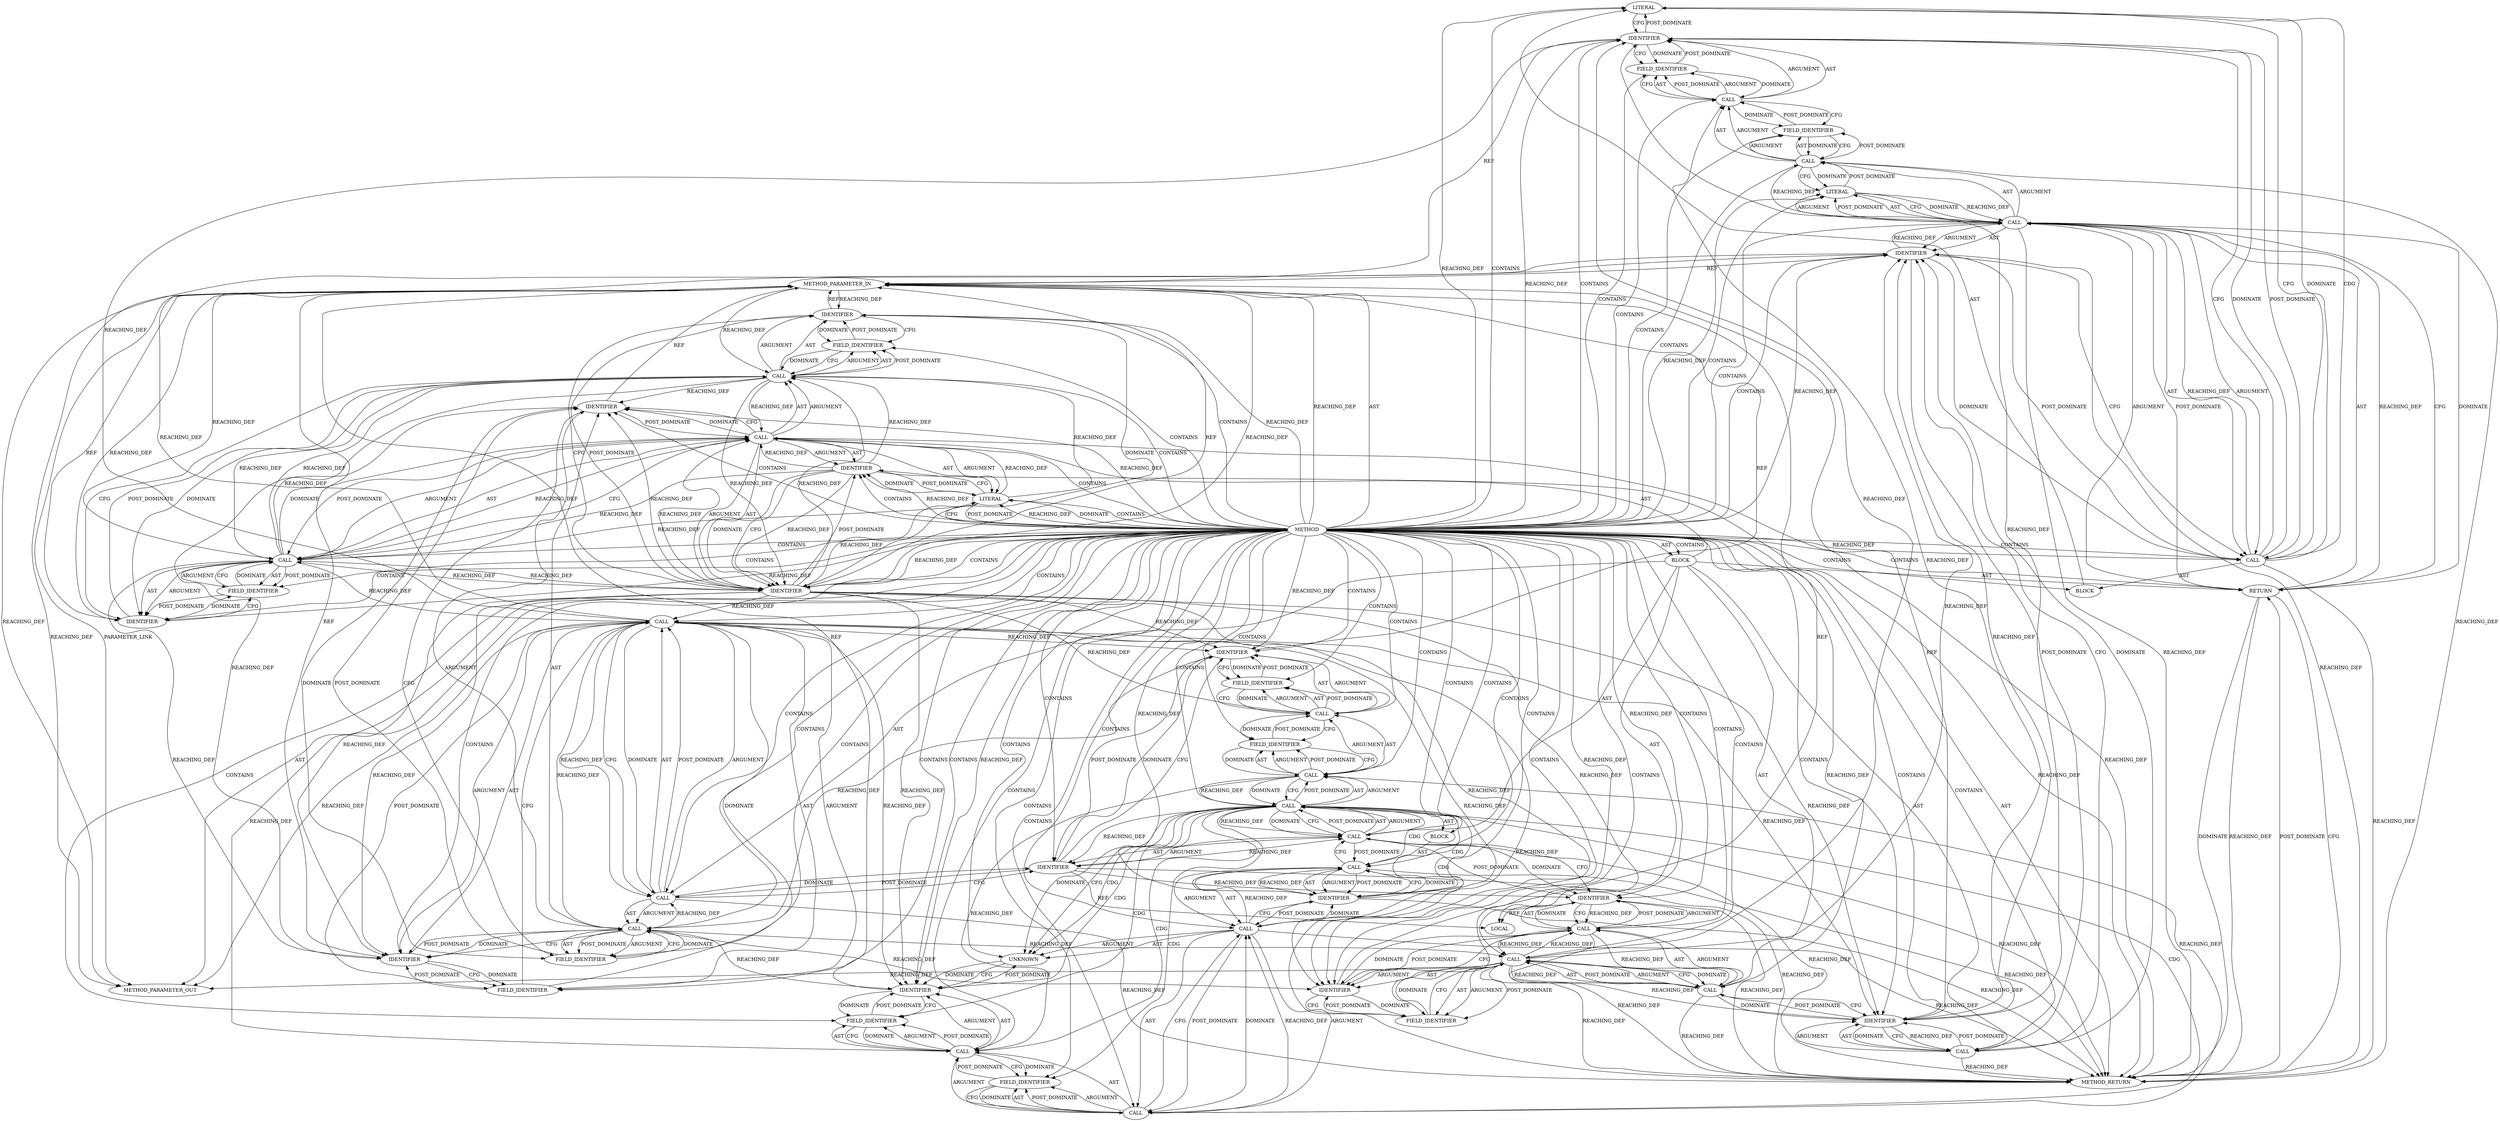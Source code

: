 digraph {
  4988 [label=LITERAL ORDER=1 ARGUMENT_INDEX=1 CODE="20" COLUMN_NUMBER=30 LINE_NUMBER=1491 TYPE_FULL_NAME="int"]
  4978 [label=CALL ORDER=2 ARGUMENT_INDEX=2 CODE="con->in_seq_acked" COLUMN_NUMBER=21 METHOD_FULL_NAME="<operator>.indirectFieldAccess" LINE_NUMBER=1488 TYPE_FULL_NAME="<empty>" DISPATCH_TYPE="STATIC_DISPATCH" SIGNATURE="" NAME="<operator>.indirectFieldAccess"]
  4939 [label=LOCAL ORDER=1 CODE="void* p" COLUMN_NUMBER=7 LINE_NUMBER=1481 TYPE_FULL_NAME="void*" NAME="p"]
  4961 [label=CALL ORDER=1 ARGUMENT_INDEX=1 CODE="con->v2" COLUMN_NUMBER=6 METHOD_FULL_NAME="<operator>.indirectFieldAccess" LINE_NUMBER=1487 TYPE_FULL_NAME="<empty>" DISPATCH_TYPE="STATIC_DISPATCH" SIGNATURE="" NAME="<operator>.indirectFieldAccess"]
  4977 [label=IDENTIFIER ORDER=1 ARGUMENT_INDEX=1 CODE="p" COLUMN_NUMBER=18 LINE_NUMBER=1488 TYPE_FULL_NAME="void*" NAME="p"]
  4963 [label=FIELD_IDENTIFIER ORDER=2 ARGUMENT_INDEX=2 CODE="v2" COLUMN_NUMBER=6 LINE_NUMBER=1487 CANONICAL_NAME="v2"]
  4994 [label=LITERAL ORDER=4 ARGUMENT_INDEX=4 CODE="8" COLUMN_NUMBER=62 LINE_NUMBER=1491 TYPE_FULL_NAME="int"]
  4976 [label=CALL ORDER=1 ARGUMENT_INDEX=1 CODE="&p" COLUMN_NUMBER=17 METHOD_FULL_NAME="<operator>.addressOf" LINE_NUMBER=1488 TYPE_FULL_NAME="<empty>" DISPATCH_TYPE="STATIC_DISPATCH" SIGNATURE="" NAME="<operator>.addressOf"]
  4995 [label=METHOD_RETURN ORDER=3 CODE="RET" COLUMN_NUMBER=1 LINE_NUMBER=1479 TYPE_FULL_NAME="int" EVALUATION_STRATEGY="BY_VALUE"]
  4987 [label=BLOCK ORDER=1 ARGUMENT_INDEX=1 CODE="<empty>" TYPE_FULL_NAME="void"]
  4962 [label=IDENTIFIER ORDER=1 ARGUMENT_INDEX=1 CODE="con" COLUMN_NUMBER=6 LINE_NUMBER=1487 TYPE_FULL_NAME="ceph_connection*" NAME="con"]
  4989 [label=CALL ORDER=3 ARGUMENT_INDEX=3 CODE="con->v2.out_buf" COLUMN_NUMBER=45 METHOD_FULL_NAME="<operator>.fieldAccess" LINE_NUMBER=1491 TYPE_FULL_NAME="<empty>" DISPATCH_TYPE="STATIC_DISPATCH" SIGNATURE="" NAME="<operator>.fieldAccess"]
  4957 [label=CALL ORDER=4 ARGUMENT_INDEX=-1 CODE="p = CTRL_BODY(con->v2.out_buf)" COLUMN_NUMBER=2 METHOD_FULL_NAME="<operator>.assignment" LINE_NUMBER=1487 TYPE_FULL_NAME="<empty>" DISPATCH_TYPE="STATIC_DISPATCH" SIGNATURE="" NAME="<operator>.assignment"]
  4949 [label=FIELD_IDENTIFIER ORDER=2 ARGUMENT_INDEX=2 CODE="in_seq" COLUMN_NUMBER=26 LINE_NUMBER=1484 CANONICAL_NAME="in_seq"]
  4991 [label=IDENTIFIER ORDER=1 ARGUMENT_INDEX=1 CODE="con" COLUMN_NUMBER=45 LINE_NUMBER=1491 TYPE_FULL_NAME="ceph_connection*" NAME="con"]
  4964 [label=FIELD_IDENTIFIER ORDER=2 ARGUMENT_INDEX=2 CODE="out_buf" COLUMN_NUMBER=6 LINE_NUMBER=1487 CANONICAL_NAME="out_buf"]
  4970 [label=CALL ORDER=1 ARGUMENT_INDEX=1 CODE="con->v2" COLUMN_NUMBER=6 METHOD_FULL_NAME="<operator>.indirectFieldAccess" LINE_NUMBER=1487 TYPE_FULL_NAME="<empty>" DISPATCH_TYPE="STATIC_DISPATCH" SIGNATURE="" NAME="<operator>.indirectFieldAccess"]
  4952 [label=IDENTIFIER ORDER=1 ARGUMENT_INDEX=1 CODE="con" COLUMN_NUMBER=2 LINE_NUMBER=1485 TYPE_FULL_NAME="ceph_connection*" NAME="con"]
  4937 [label=METHOD_PARAMETER_IN ORDER=1 CODE="struct ceph_connection *con" IS_VARIADIC=false COLUMN_NUMBER=24 LINE_NUMBER=1479 TYPE_FULL_NAME="ceph_connection*" EVALUATION_STRATEGY="BY_VALUE" INDEX=1 NAME="con"]
  4980 [label=FIELD_IDENTIFIER ORDER=2 ARGUMENT_INDEX=2 CODE="in_seq_acked" COLUMN_NUMBER=21 LINE_NUMBER=1488 CANONICAL_NAME="in_seq_acked"]
  4966 [label=CALL ORDER=1 ARGUMENT_INDEX=1 CODE="(void *)(con->v2.out_buf) + CEPH_PREAMBLE_LEN" COLUMN_NUMBER=6 METHOD_FULL_NAME="<operator>.addition" LINE_NUMBER=1487 TYPE_FULL_NAME="<empty>" DISPATCH_TYPE="STATIC_DISPATCH" SIGNATURE="" NAME="<operator>.addition"]
  4972 [label=FIELD_IDENTIFIER ORDER=2 ARGUMENT_INDEX=2 CODE="v2" COLUMN_NUMBER=6 LINE_NUMBER=1487 CANONICAL_NAME="v2"]
  4945 [label=IDENTIFIER ORDER=1 ARGUMENT_INDEX=1 CODE="con" COLUMN_NUMBER=7 LINE_NUMBER=1484 TYPE_FULL_NAME="ceph_connection*" NAME="con"]
  4984 [label=CALL ORDER=1 ARGUMENT_INDEX=-1 CODE="prepare_control(con, FRAME_TAG_ACK, con->v2.out_buf, 8)" COLUMN_NUMBER=9 METHOD_FULL_NAME="prepare_control" LINE_NUMBER=1491 TYPE_FULL_NAME="<empty>" DISPATCH_TYPE="STATIC_DISPATCH" SIGNATURE="" NAME="prepare_control"]
  4971 [label=IDENTIFIER ORDER=1 ARGUMENT_INDEX=1 CODE="con" COLUMN_NUMBER=6 LINE_NUMBER=1487 TYPE_FULL_NAME="ceph_connection*" NAME="con"]
  4960 [label=CALL ORDER=1 ARGUMENT_INDEX=1 CODE="con->v2.out_buf" COLUMN_NUMBER=6 METHOD_FULL_NAME="<operator>.fieldAccess" LINE_NUMBER=1487 TYPE_FULL_NAME="<empty>" DISPATCH_TYPE="STATIC_DISPATCH" SIGNATURE="" NAME="<operator>.fieldAccess"]
  4956 [label=FIELD_IDENTIFIER ORDER=2 ARGUMENT_INDEX=2 CODE="in_seq" COLUMN_NUMBER=22 LINE_NUMBER=1485 CANONICAL_NAME="in_seq"]
  4944 [label=CALL ORDER=4 ARGUMENT_INDEX=4 CODE="con->in_seq_acked" COLUMN_NUMBER=7 METHOD_FULL_NAME="<operator>.indirectFieldAccess" LINE_NUMBER=1484 TYPE_FULL_NAME="<empty>" DISPATCH_TYPE="STATIC_DISPATCH" SIGNATURE="" NAME="<operator>.indirectFieldAccess"]
  4967 [label=CALL ORDER=1 ARGUMENT_INDEX=1 CODE="(void *)(con->v2.out_buf)" COLUMN_NUMBER=6 METHOD_FULL_NAME="<operator>.cast" LINE_NUMBER=1487 TYPE_FULL_NAME="<empty>" DISPATCH_TYPE="STATIC_DISPATCH" SIGNATURE="" NAME="<operator>.cast"]
  4941 [label=LITERAL ORDER=1 ARGUMENT_INDEX=1 CODE="\"%s con %p in_seq_acked %llu -> %llu\\n\"" COLUMN_NUMBER=7 LINE_NUMBER=1483 TYPE_FULL_NAME="char"]
  4943 [label=IDENTIFIER ORDER=3 ARGUMENT_INDEX=3 CODE="con" COLUMN_NUMBER=58 LINE_NUMBER=1483 TYPE_FULL_NAME="ceph_connection*" NAME="con"]
  4981 [label=CALL ORDER=6 ARGUMENT_INDEX=-1 CODE="reset_out_kvecs(con)" COLUMN_NUMBER=2 METHOD_FULL_NAME="reset_out_kvecs" LINE_NUMBER=1490 TYPE_FULL_NAME="<empty>" DISPATCH_TYPE="STATIC_DISPATCH" SIGNATURE="" NAME="reset_out_kvecs"]
  4946 [label=FIELD_IDENTIFIER ORDER=2 ARGUMENT_INDEX=2 CODE="in_seq_acked" COLUMN_NUMBER=7 LINE_NUMBER=1484 CANONICAL_NAME="in_seq_acked"]
  4965 [label=BLOCK ORDER=2 ARGUMENT_INDEX=1 CODE="<empty>" TYPE_FULL_NAME="void"]
  4986 [label=CALL ORDER=2 ARGUMENT_INDEX=2 CODE="FRAME_TAG_ACK" COLUMN_NUMBER=30 METHOD_FULL_NAME="messenger_v2.c:49:49:FRAME_TAG_ACK:0" LINE_NUMBER=1491 TYPE_FULL_NAME="int" DISPATCH_TYPE="INLINED" SIGNATURE="" NAME="FRAME_TAG_ACK"]
  4975 [label=CALL ORDER=5 ARGUMENT_INDEX=-1 CODE="ceph_encode_64(&p, con->in_seq_acked)" COLUMN_NUMBER=2 METHOD_FULL_NAME="ceph_encode_64" LINE_NUMBER=1488 TYPE_FULL_NAME="<empty>" DISPATCH_TYPE="STATIC_DISPATCH" SIGNATURE="" NAME="ceph_encode_64"]
  4938 [label=BLOCK ORDER=2 ARGUMENT_INDEX=-1 CODE="{
	void *p;

	dout(\"%s con %p in_seq_acked %llu -> %llu\\n\", __func__, con,
	     con->in_seq_acked, con->in_seq);
	con->in_seq_acked = con->in_seq;

	p = CTRL_BODY(con->v2.out_buf);
	ceph_encode_64(&p, con->in_seq_acked);

	reset_out_kvecs(con);
	return prepare_control(con, FRAME_TAG_ACK, con->v2.out_buf, 8);
}" COLUMN_NUMBER=1 LINE_NUMBER=1480 TYPE_FULL_NAME="void"]
  4969 [label=CALL ORDER=2 ARGUMENT_INDEX=2 CODE="con->v2.out_buf" COLUMN_NUMBER=6 METHOD_FULL_NAME="<operator>.fieldAccess" LINE_NUMBER=1487 TYPE_FULL_NAME="<empty>" DISPATCH_TYPE="STATIC_DISPATCH" SIGNATURE="" NAME="<operator>.fieldAccess"]
  4958 [label=IDENTIFIER ORDER=1 ARGUMENT_INDEX=1 CODE="p" COLUMN_NUMBER=2 LINE_NUMBER=1487 TYPE_FULL_NAME="void*" NAME="p"]
  4982 [label=IDENTIFIER ORDER=1 ARGUMENT_INDEX=1 CODE="con" COLUMN_NUMBER=18 LINE_NUMBER=1490 TYPE_FULL_NAME="ceph_connection*" NAME="con"]
  4973 [label=FIELD_IDENTIFIER ORDER=2 ARGUMENT_INDEX=2 CODE="out_buf" COLUMN_NUMBER=6 LINE_NUMBER=1487 CANONICAL_NAME="out_buf"]
  4955 [label=IDENTIFIER ORDER=1 ARGUMENT_INDEX=1 CODE="con" COLUMN_NUMBER=22 LINE_NUMBER=1485 TYPE_FULL_NAME="ceph_connection*" NAME="con"]
  4985 [label=IDENTIFIER ORDER=1 ARGUMENT_INDEX=1 CODE="con" COLUMN_NUMBER=25 LINE_NUMBER=1491 TYPE_FULL_NAME="ceph_connection*" NAME="con"]
  4979 [label=IDENTIFIER ORDER=1 ARGUMENT_INDEX=1 CODE="con" COLUMN_NUMBER=21 LINE_NUMBER=1488 TYPE_FULL_NAME="ceph_connection*" NAME="con"]
  4936 [label=METHOD COLUMN_NUMBER=1 LINE_NUMBER=1479 COLUMN_NUMBER_END=5 IS_EXTERNAL=false SIGNATURE="int prepare_ack (ceph_connection*)" NAME="prepare_ack" AST_PARENT_TYPE="TYPE_DECL" AST_PARENT_FULL_NAME="messenger_v2.c:<global>" ORDER=70 CODE="static int prepare_ack(struct ceph_connection *con)
{
	void *p;

	dout(\"%s con %p in_seq_acked %llu -> %llu\\n\", __func__, con,
	     con->in_seq_acked, con->in_seq);
	con->in_seq_acked = con->in_seq;

	p = CTRL_BODY(con->v2.out_buf);
	ceph_encode_64(&p, con->in_seq_acked);

	reset_out_kvecs(con);
	return prepare_control(con, FRAME_TAG_ACK, con->v2.out_buf, 8);
}" FULL_NAME="prepare_ack" LINE_NUMBER_END=1487 FILENAME="messenger_v2.c"]
  4951 [label=CALL ORDER=1 ARGUMENT_INDEX=1 CODE="con->in_seq_acked" COLUMN_NUMBER=2 METHOD_FULL_NAME="<operator>.indirectFieldAccess" LINE_NUMBER=1485 TYPE_FULL_NAME="<empty>" DISPATCH_TYPE="STATIC_DISPATCH" SIGNATURE="" NAME="<operator>.indirectFieldAccess"]
  4968 [label=UNKNOWN ORDER=1 PARSER_TYPE_NAME="CASTTypeId" ARGUMENT_INDEX=1 CODE="void *" COLUMN_NUMBER=6 LINE_NUMBER=1487 TYPE_FULL_NAME="<empty>" CONTAINED_REF="<empty>"]
  4950 [label=CALL ORDER=3 ARGUMENT_INDEX=-1 CODE="con->in_seq_acked = con->in_seq" COLUMN_NUMBER=2 METHOD_FULL_NAME="<operator>.assignment" LINE_NUMBER=1485 TYPE_FULL_NAME="<empty>" DISPATCH_TYPE="STATIC_DISPATCH" SIGNATURE="" NAME="<operator>.assignment"]
  4947 [label=CALL ORDER=5 ARGUMENT_INDEX=5 CODE="con->in_seq" COLUMN_NUMBER=26 METHOD_FULL_NAME="<operator>.indirectFieldAccess" LINE_NUMBER=1484 TYPE_FULL_NAME="<empty>" DISPATCH_TYPE="STATIC_DISPATCH" SIGNATURE="" NAME="<operator>.indirectFieldAccess"]
  4953 [label=FIELD_IDENTIFIER ORDER=2 ARGUMENT_INDEX=2 CODE="in_seq_acked" COLUMN_NUMBER=2 LINE_NUMBER=1485 CANONICAL_NAME="in_seq_acked"]
  4993 [label=FIELD_IDENTIFIER ORDER=2 ARGUMENT_INDEX=2 CODE="out_buf" COLUMN_NUMBER=45 LINE_NUMBER=1491 CANONICAL_NAME="out_buf"]
  4992 [label=FIELD_IDENTIFIER ORDER=2 ARGUMENT_INDEX=2 CODE="v2" COLUMN_NUMBER=45 LINE_NUMBER=1491 CANONICAL_NAME="v2"]
  4942 [label=IDENTIFIER ORDER=2 ARGUMENT_INDEX=2 CODE="__func__" COLUMN_NUMBER=48 LINE_NUMBER=1483 TYPE_FULL_NAME="ANY" NAME="__func__"]
  4959 [label=CALL ORDER=2 ARGUMENT_INDEX=2 CODE="CTRL_BODY(con->v2.out_buf)" COLUMN_NUMBER=6 METHOD_FULL_NAME="messenger_v2.c:71:71:CTRL_BODY:1" LINE_NUMBER=1487 TYPE_FULL_NAME="ANY" DISPATCH_TYPE="INLINED" SIGNATURE="" NAME="CTRL_BODY"]
  4940 [label=CALL ORDER=2 ARGUMENT_INDEX=-1 CODE="dout(\"%s con %p in_seq_acked %llu -> %llu\\n\", __func__, con,
	     con->in_seq_acked, con->in_seq)" COLUMN_NUMBER=2 METHOD_FULL_NAME="dout" LINE_NUMBER=1483 TYPE_FULL_NAME="<empty>" DISPATCH_TYPE="STATIC_DISPATCH" SIGNATURE="" NAME="dout"]
  4990 [label=CALL ORDER=1 ARGUMENT_INDEX=1 CODE="con->v2" COLUMN_NUMBER=45 METHOD_FULL_NAME="<operator>.indirectFieldAccess" LINE_NUMBER=1491 TYPE_FULL_NAME="<empty>" DISPATCH_TYPE="STATIC_DISPATCH" SIGNATURE="" NAME="<operator>.indirectFieldAccess"]
  13211 [label=METHOD_PARAMETER_OUT ORDER=1 CODE="struct ceph_connection *con" IS_VARIADIC=false COLUMN_NUMBER=24 LINE_NUMBER=1479 TYPE_FULL_NAME="ceph_connection*" EVALUATION_STRATEGY="BY_VALUE" INDEX=1 NAME="con"]
  4954 [label=CALL ORDER=2 ARGUMENT_INDEX=2 CODE="con->in_seq" COLUMN_NUMBER=22 METHOD_FULL_NAME="<operator>.indirectFieldAccess" LINE_NUMBER=1485 TYPE_FULL_NAME="<empty>" DISPATCH_TYPE="STATIC_DISPATCH" SIGNATURE="" NAME="<operator>.indirectFieldAccess"]
  4948 [label=IDENTIFIER ORDER=1 ARGUMENT_INDEX=1 CODE="con" COLUMN_NUMBER=26 LINE_NUMBER=1484 TYPE_FULL_NAME="ceph_connection*" NAME="con"]
  4974 [label=IDENTIFIER ORDER=2 ARGUMENT_INDEX=2 CODE="CEPH_PREAMBLE_LEN" COLUMN_NUMBER=6 LINE_NUMBER=1487 TYPE_FULL_NAME="ANY" NAME="CEPH_PREAMBLE_LEN"]
  4983 [label=RETURN ORDER=7 ARGUMENT_INDEX=-1 CODE="return prepare_control(con, FRAME_TAG_ACK, con->v2.out_buf, 8);" COLUMN_NUMBER=2 LINE_NUMBER=1491]
  4936 -> 4976 [label=CONTAINS ]
  4977 -> 4957 [label=POST_DOMINATE ]
  4943 -> 4952 [label=REACHING_DEF VARIABLE="con"]
  4936 -> 4953 [label=CONTAINS ]
  4993 -> 4990 [label=POST_DOMINATE ]
  4943 -> 4942 [label=POST_DOMINATE ]
  4956 -> 4954 [label=CFG ]
  4983 -> 4995 [label=REACHING_DEF VARIABLE="<RET>"]
  4958 -> 4962 [label=DOMINATE ]
  4940 -> 4944 [label=AST ]
  4947 -> 4952 [label=REACHING_DEF VARIABLE="con->in_seq"]
  4959 -> 4965 [label=AST ]
  4949 -> 4947 [label=CFG ]
  4938 -> 4950 [label=AST ]
  4967 -> 4974 [label=DOMINATE ]
  4971 -> 4972 [label=DOMINATE ]
  4959 -> 4968 [label=CDG ]
  4958 -> 4977 [label=REACHING_DEF VARIABLE="p"]
  4936 -> 4994 [label=REACHING_DEF VARIABLE=""]
  4937 -> 13211 [label=PARAMETER_LINK ]
  4986 -> 4995 [label=REACHING_DEF VARIABLE="FRAME_TAG_ACK"]
  4978 -> 4979 [label=AST ]
  4941 -> 4942 [label=CFG ]
  4981 -> 4982 [label=POST_DOMINATE ]
  4947 -> 4949 [label=AST ]
  4955 -> 4937 [label=REF ]
  4969 -> 4970 [label=AST ]
  4936 -> 4981 [label=CONTAINS ]
  4951 -> 4962 [label=REACHING_DEF VARIABLE="con->in_seq_acked"]
  4951 -> 4955 [label=CFG ]
  4986 -> 4985 [label=POST_DOMINATE ]
  4949 -> 4948 [label=POST_DOMINATE ]
  4936 -> 4990 [label=CONTAINS ]
  4937 -> 13211 [label=REACHING_DEF VARIABLE="con"]
  4984 -> 4994 [label=ARGUMENT ]
  4951 -> 4979 [label=REACHING_DEF VARIABLE="con->in_seq_acked"]
  4982 -> 4981 [label=DOMINATE ]
  4940 -> 4952 [label=DOMINATE ]
  4957 -> 4958 [label=AST ]
  4984 -> 4986 [label=ARGUMENT ]
  4971 -> 4937 [label=REF ]
  4936 -> 4956 [label=CONTAINS ]
  4956 -> 4955 [label=POST_DOMINATE ]
  4971 -> 4972 [label=CFG ]
  4975 -> 4978 [label=AST ]
  4936 -> 4937 [label=REACHING_DEF VARIABLE=""]
  4990 -> 4992 [label=AST ]
  4954 -> 4962 [label=REACHING_DEF VARIABLE="con->in_seq"]
  4960 -> 4964 [label=AST ]
  4963 -> 4961 [label=CFG ]
  4944 -> 4945 [label=AST ]
  4959 -> 4968 [label=CFG ]
  4954 -> 4955 [label=ARGUMENT ]
  4989 -> 4993 [label=POST_DOMINATE ]
  4987 -> 4988 [label=AST ]
  4936 -> 4979 [label=CONTAINS ]
  4940 -> 4947 [label=ARGUMENT ]
  4936 -> 4941 [label=REACHING_DEF VARIABLE=""]
  4951 -> 4952 [label=ARGUMENT ]
  4976 -> 4979 [label=CFG ]
  4973 -> 4970 [label=POST_DOMINATE ]
  4969 -> 4967 [label=REACHING_DEF VARIABLE="con->v2.out_buf"]
  4967 -> 4968 [label=ARGUMENT ]
  4954 -> 4950 [label=CFG ]
  4964 -> 4960 [label=CFG ]
  4945 -> 4937 [label=REF ]
  4971 -> 4968 [label=POST_DOMINATE ]
  4993 -> 4989 [label=DOMINATE ]
  4943 -> 4962 [label=REACHING_DEF VARIABLE="con"]
  4948 -> 4937 [label=REF ]
  4986 -> 4988 [label=CFG ]
  4936 -> 4938 [label=AST ]
  4951 -> 4953 [label=AST ]
  4991 -> 4992 [label=CFG ]
  4967 -> 4969 [label=POST_DOMINATE ]
  4936 -> 13211 [label=AST ]
  4936 -> 4987 [label=CONTAINS ]
  4976 -> 4978 [label=REACHING_DEF VARIABLE="&p"]
  4940 -> 4944 [label=ARGUMENT ]
  4990 -> 4993 [label=DOMINATE ]
  4989 -> 4994 [label=CFG ]
  4950 -> 4951 [label=AST ]
  4978 -> 4985 [label=REACHING_DEF VARIABLE="con->in_seq_acked"]
  4961 -> 4963 [label=ARGUMENT ]
  4961 -> 4963 [label=AST ]
  4953 -> 4951 [label=CFG ]
  4936 -> 4992 [label=CONTAINS ]
  4978 -> 13211 [label=REACHING_DEF VARIABLE="con->in_seq_acked"]
  4986 -> 4991 [label=CFG ]
  4965 -> 4966 [label=AST ]
  4936 -> 4977 [label=CONTAINS ]
  4976 -> 4995 [label=REACHING_DEF VARIABLE="&p"]
  4989 -> 4995 [label=REACHING_DEF VARIABLE="con->v2.out_buf"]
  4943 -> 4955 [label=REACHING_DEF VARIABLE="con"]
  4958 -> 4957 [label=REACHING_DEF VARIABLE="p"]
  4937 -> 4945 [label=REACHING_DEF VARIABLE="con"]
  4959 -> 4966 [label=CDG ]
  4972 -> 4970 [label=CFG ]
  4936 -> 4984 [label=CONTAINS ]
  4937 -> 4947 [label=REACHING_DEF VARIABLE="con"]
  4984 -> 4983 [label=REACHING_DEF VARIABLE="prepare_control(con, FRAME_TAG_ACK, con->v2.out_buf, 8)"]
  4985 -> 13211 [label=REACHING_DEF VARIABLE="con"]
  4978 -> 4980 [label=AST ]
  4942 -> 4943 [label=REACHING_DEF VARIABLE="__func__"]
  4990 -> 4991 [label=ARGUMENT ]
  4954 -> 4956 [label=AST ]
  4992 -> 4991 [label=POST_DOMINATE ]
  4994 -> 4989 [label=POST_DOMINATE ]
  4974 -> 4966 [label=CFG ]
  4978 -> 4976 [label=REACHING_DEF VARIABLE="con->in_seq_acked"]
  4982 -> 4985 [label=REACHING_DEF VARIABLE="con"]
  4936 -> 4982 [label=REACHING_DEF VARIABLE=""]
  4943 -> 4970 [label=REACHING_DEF VARIABLE="con"]
  4962 -> 4963 [label=DOMINATE ]
  4951 -> 4955 [label=DOMINATE ]
  4970 -> 4971 [label=ARGUMENT ]
  4948 -> 4944 [label=POST_DOMINATE ]
  4978 -> 4995 [label=REACHING_DEF VARIABLE="con->in_seq_acked"]
  4951 -> 4950 [label=REACHING_DEF VARIABLE="con->in_seq_acked"]
  4974 -> 4967 [label=POST_DOMINATE ]
  4949 -> 4947 [label=DOMINATE ]
  4951 -> 4978 [label=REACHING_DEF VARIABLE="con->in_seq_acked"]
  4936 -> 4966 [label=CONTAINS ]
  4958 -> 4950 [label=POST_DOMINATE ]
  4976 -> 4977 [label=POST_DOMINATE ]
  4945 -> 4943 [label=POST_DOMINATE ]
  4989 -> 4990 [label=AST ]
  4983 -> 4984 [label=ARGUMENT ]
  4941 -> 4944 [label=REACHING_DEF VARIABLE="\"%s con %p in_seq_acked %llu -> %llu\\n\""]
  4986 -> 4988 [label=DOMINATE ]
  4970 -> 4972 [label=ARGUMENT ]
  4959 -> 4960 [label=POST_DOMINATE ]
  4979 -> 4980 [label=DOMINATE ]
  4950 -> 4958 [label=CFG ]
  4936 -> 4954 [label=CONTAINS ]
  4960 -> 4969 [label=REACHING_DEF VARIABLE="con->v2.out_buf"]
  4945 -> 4946 [label=CFG ]
  4981 -> 4982 [label=ARGUMENT ]
  4994 -> 4984 [label=CFG ]
  4944 -> 4943 [label=REACHING_DEF VARIABLE="con->in_seq_acked"]
  4940 -> 4943 [label=AST ]
  4976 -> 4979 [label=DOMINATE ]
  4938 -> 4981 [label=AST ]
  4989 -> 4994 [label=DOMINATE ]
  4944 -> 4952 [label=REACHING_DEF VARIABLE="con->in_seq_acked"]
  4957 -> 4977 [label=DOMINATE ]
  4936 -> 4988 [label=REACHING_DEF VARIABLE=""]
  4940 -> 4942 [label=AST ]
  4969 -> 4967 [label=DOMINATE ]
  4941 -> 4940 [label=REACHING_DEF VARIABLE="\"%s con %p in_seq_acked %llu -> %llu\\n\""]
  4936 -> 4982 [label=CONTAINS ]
  4942 -> 4995 [label=REACHING_DEF VARIABLE="__func__"]
  4943 -> 4945 [label=DOMINATE ]
  4940 -> 4952 [label=CFG ]
  4992 -> 4990 [label=DOMINATE ]
  4936 -> 4975 [label=CONTAINS ]
  4943 -> 4982 [label=REACHING_DEF VARIABLE="con"]
  4985 -> 4986 [label=DOMINATE ]
  4975 -> 4976 [label=AST ]
  4947 -> 4948 [label=AST ]
  4943 -> 4954 [label=REACHING_DEF VARIABLE="con"]
  4977 -> 4976 [label=DOMINATE ]
  4978 -> 4975 [label=CFG ]
  4972 -> 4970 [label=DOMINATE ]
  4936 -> 4970 [label=CONTAINS ]
  4936 -> 4948 [label=CONTAINS ]
  4966 -> 4974 [label=AST ]
  4991 -> 4988 [label=POST_DOMINATE ]
  4984 -> 4983 [label=CFG ]
  4936 -> 4941 [label=DOMINATE ]
  4978 -> 4975 [label=DOMINATE ]
  4967 -> 4966 [label=REACHING_DEF VARIABLE="(void *)(con->v2.out_buf)"]
  4936 -> 4951 [label=CONTAINS ]
  4956 -> 4954 [label=DOMINATE ]
  4988 -> 4991 [label=CFG ]
  4966 -> 4967 [label=ARGUMENT ]
  4981 -> 4995 [label=REACHING_DEF VARIABLE="reset_out_kvecs(con)"]
  4936 -> 4959 [label=CONTAINS ]
  4936 -> 4941 [label=CFG ]
  4992 -> 4990 [label=CFG ]
  4936 -> 4962 [label=CONTAINS ]
  4942 -> 4944 [label=REACHING_DEF VARIABLE="__func__"]
  4978 -> 4980 [label=ARGUMENT ]
  4954 -> 4982 [label=REACHING_DEF VARIABLE="con->in_seq"]
  4942 -> 4943 [label=DOMINATE ]
  4977 -> 4995 [label=REACHING_DEF VARIABLE="p"]
  4975 -> 4978 [label=POST_DOMINATE ]
  4978 -> 4979 [label=ARGUMENT ]
  4947 -> 4949 [label=POST_DOMINATE ]
  4936 -> 4962 [label=REACHING_DEF VARIABLE=""]
  4943 -> 4961 [label=REACHING_DEF VARIABLE="con"]
  4961 -> 4962 [label=ARGUMENT ]
  4959 -> 4973 [label=CDG ]
  4936 -> 4994 [label=CONTAINS ]
  4990 -> 4993 [label=CFG ]
  4950 -> 4954 [label=AST ]
  4984 -> 4995 [label=REACHING_DEF VARIABLE="prepare_control(con, FRAME_TAG_ACK, con->v2.out_buf, 8)"]
  4940 -> 4941 [label=ARGUMENT ]
  4944 -> 4947 [label=REACHING_DEF VARIABLE="con->in_seq_acked"]
  4951 -> 4971 [label=REACHING_DEF VARIABLE="con->in_seq_acked"]
  4984 -> 4983 [label=DOMINATE ]
  4994 -> 4984 [label=DOMINATE ]
  4969 -> 4973 [label=AST ]
  4951 -> 4952 [label=AST ]
  4964 -> 4960 [label=DOMINATE ]
  4982 -> 4990 [label=REACHING_DEF VARIABLE="con"]
  4947 -> 4940 [label=REACHING_DEF VARIABLE="con->in_seq"]
  4943 -> 4947 [label=REACHING_DEF VARIABLE="con"]
  4960 -> 4970 [label=REACHING_DEF VARIABLE="con->v2.out_buf"]
  4959 -> 4957 [label=REACHING_DEF VARIABLE="CTRL_BODY(con->v2.out_buf)"]
  4936 -> 4978 [label=CONTAINS ]
  4976 -> 4975 [label=REACHING_DEF VARIABLE="&p"]
  4978 -> 4975 [label=REACHING_DEF VARIABLE="con->in_seq_acked"]
  4938 -> 4975 [label=AST ]
  4973 -> 4969 [label=DOMINATE ]
  4966 -> 4974 [label=ARGUMENT ]
  4944 -> 4945 [label=ARGUMENT ]
  4959 -> 4960 [label=AST ]
  4936 -> 4942 [label=CONTAINS ]
  4958 -> 4939 [label=REF ]
  4968 -> 4971 [label=DOMINATE ]
  4959 -> 4995 [label=REACHING_DEF VARIABLE="CTRL_BODY(con->v2.out_buf)"]
  4978 -> 4982 [label=REACHING_DEF VARIABLE="con->in_seq_acked"]
  4947 -> 4954 [label=REACHING_DEF VARIABLE="con->in_seq"]
  4957 -> 4959 [label=POST_DOMINATE ]
  4954 -> 4979 [label=REACHING_DEF VARIABLE="con->in_seq"]
  4958 -> 4995 [label=REACHING_DEF VARIABLE="p"]
  4994 -> 4984 [label=REACHING_DEF VARIABLE="8"]
  4936 -> 4972 [label=CONTAINS ]
  4936 -> 4986 [label=CONTAINS ]
  4944 -> 4948 [label=CFG ]
  4975 -> 4978 [label=ARGUMENT ]
  4967 -> 4969 [label=ARGUMENT ]
  4947 -> 4944 [label=REACHING_DEF VARIABLE="con->in_seq"]
  4961 -> 4962 [label=AST ]
  4983 -> 4995 [label=CFG ]
  4982 -> 4991 [label=REACHING_DEF VARIABLE="con"]
  4977 -> 4939 [label=REF ]
  4990 -> 4992 [label=POST_DOMINATE ]
  4936 -> 4949 [label=CONTAINS ]
  4990 -> 4992 [label=ARGUMENT ]
  4976 -> 4977 [label=ARGUMENT ]
  4962 -> 4937 [label=REF ]
  4937 -> 4943 [label=REACHING_DEF VARIABLE="con"]
  4957 -> 4977 [label=CFG ]
  4970 -> 4972 [label=POST_DOMINATE ]
  4957 -> 4995 [label=REACHING_DEF VARIABLE="p = CTRL_BODY(con->v2.out_buf)"]
  4975 -> 4982 [label=CFG ]
  4986 -> 4987 [label=AST ]
  4959 -> 4968 [label=DOMINATE ]
  4950 -> 4958 [label=DOMINATE ]
  4954 -> 4991 [label=REACHING_DEF VARIABLE="con->in_seq"]
  4940 -> 4943 [label=ARGUMENT ]
  4989 -> 4990 [label=ARGUMENT ]
  4970 -> 4971 [label=AST ]
  4945 -> 4946 [label=DOMINATE ]
  4952 -> 4937 [label=REF ]
  4936 -> 4960 [label=CONTAINS ]
  4963 -> 4961 [label=DOMINATE ]
  4955 -> 4956 [label=CFG ]
  4959 -> 4967 [label=CDG ]
  4950 -> 4995 [label=REACHING_DEF VARIABLE="con->in_seq_acked = con->in_seq"]
  4943 -> 4978 [label=REACHING_DEF VARIABLE="con"]
  4981 -> 4985 [label=CFG ]
  4947 -> 4955 [label=REACHING_DEF VARIABLE="con->in_seq"]
  4936 -> 4988 [label=CONTAINS ]
  4942 -> 4941 [label=POST_DOMINATE ]
  4978 -> 4980 [label=POST_DOMINATE ]
  4948 -> 4949 [label=CFG ]
  4957 -> 4959 [label=AST ]
  4967 -> 4995 [label=REACHING_DEF VARIABLE="(void *)(con->v2.out_buf)"]
  4936 -> 4968 [label=CONTAINS ]
  4967 -> 4968 [label=AST ]
  4943 -> 4944 [label=REACHING_DEF VARIABLE="con"]
  4991 -> 4992 [label=DOMINATE ]
  4938 -> 4939 [label=AST ]
  4959 -> 4960 [label=ARGUMENT ]
  4953 -> 4951 [label=DOMINATE ]
  4938 -> 4957 [label=AST ]
  4954 -> 4950 [label=DOMINATE ]
  4936 -> 4952 [label=CONTAINS ]
  4982 -> 4981 [label=CFG ]
  4974 -> 4966 [label=DOMINATE ]
  4961 -> 4964 [label=CFG ]
  4937 -> 4948 [label=REACHING_DEF VARIABLE="con"]
  4936 -> 4979 [label=REACHING_DEF VARIABLE=""]
  4986 -> 4991 [label=DOMINATE ]
  4991 -> 4986 [label=POST_DOMINATE ]
  4983 -> 4984 [label=POST_DOMINATE ]
  4952 -> 4940 [label=POST_DOMINATE ]
  4936 -> 4965 [label=CONTAINS ]
  4979 -> 4980 [label=CFG ]
  4936 -> 4945 [label=CONTAINS ]
  4966 -> 4974 [label=POST_DOMINATE ]
  4936 -> 4986 [label=REACHING_DEF VARIABLE=""]
  4954 -> 4956 [label=POST_DOMINATE ]
  4947 -> 4940 [label=CFG ]
  4936 -> 4947 [label=CONTAINS ]
  4936 -> 4937 [label=AST ]
  4948 -> 4949 [label=DOMINATE ]
  4936 -> 4974 [label=REACHING_DEF VARIABLE=""]
  4936 -> 4963 [label=CONTAINS ]
  4950 -> 4954 [label=POST_DOMINATE ]
  4975 -> 4976 [label=ARGUMENT ]
  4959 -> 4971 [label=CDG ]
  4951 -> 4953 [label=POST_DOMINATE ]
  4936 -> 4950 [label=CONTAINS ]
  4986 -> 4988 [label=CDG ]
  4990 -> 4991 [label=AST ]
  4995 -> 4983 [label=POST_DOMINATE ]
  4985 -> 4984 [label=REACHING_DEF VARIABLE="con"]
  4954 -> 4985 [label=REACHING_DEF VARIABLE="con->in_seq"]
  4944 -> 4946 [label=ARGUMENT ]
  4936 -> 4955 [label=CONTAINS ]
  4936 -> 4957 [label=CONTAINS ]
  4982 -> 4937 [label=REF ]
  4944 -> 4946 [label=AST ]
  4985 -> 4986 [label=CFG ]
  4980 -> 4978 [label=DOMINATE ]
  4983 -> 4995 [label=DOMINATE ]
  4953 -> 4952 [label=POST_DOMINATE ]
  4944 -> 4955 [label=REACHING_DEF VARIABLE="con->in_seq_acked"]
  4959 -> 4957 [label=CFG ]
  4967 -> 4969 [label=AST ]
  4959 -> 4972 [label=CDG ]
  4969 -> 4967 [label=CFG ]
  4954 -> 4950 [label=REACHING_DEF VARIABLE="con->in_seq"]
  4955 -> 4951 [label=POST_DOMINATE ]
  4936 -> 4991 [label=REACHING_DEF VARIABLE=""]
  4984 -> 4994 [label=POST_DOMINATE ]
  4936 -> 4969 [label=CONTAINS ]
  4980 -> 4979 [label=POST_DOMINATE ]
  4969 -> 4973 [label=POST_DOMINATE ]
  4980 -> 4978 [label=CFG ]
  4936 -> 4995 [label=AST ]
  4952 -> 4953 [label=CFG ]
  4960 -> 4959 [label=REACHING_DEF VARIABLE="con->v2.out_buf"]
  4942 -> 4943 [label=CFG ]
  4954 -> 4956 [label=ARGUMENT ]
  4985 -> 4995 [label=REACHING_DEF VARIABLE="con"]
  4936 -> 4952 [label=REACHING_DEF VARIABLE=""]
  4936 -> 4985 [label=CONTAINS ]
  4938 -> 4940 [label=AST ]
  4962 -> 4963 [label=CFG ]
  4969 -> 4970 [label=ARGUMENT ]
  4959 -> 4957 [label=DOMINATE ]
  4936 -> 4944 [label=CONTAINS ]
  4984 -> 4989 [label=AST ]
  4944 -> 4940 [label=REACHING_DEF VARIABLE="con->in_seq_acked"]
  4936 -> 4941 [label=CONTAINS ]
  4982 -> 4975 [label=POST_DOMINATE ]
  4966 -> 4995 [label=REACHING_DEF VARIABLE="(void *)(con->v2.out_buf) + CEPH_PREAMBLE_LEN"]
  4970 -> 4972 [label=AST ]
  4936 -> 4985 [label=REACHING_DEF VARIABLE=""]
  4959 -> 4970 [label=CDG ]
  4936 -> 4993 [label=CONTAINS ]
  4954 -> 4995 [label=REACHING_DEF VARIABLE="con->in_seq"]
  4936 -> 4961 [label=CONTAINS ]
  4984 -> 4985 [label=ARGUMENT ]
  4989 -> 4993 [label=ARGUMENT ]
  4946 -> 4944 [label=CFG ]
  4984 -> 4989 [label=ARGUMENT ]
  4936 -> 4946 [label=CONTAINS ]
  4989 -> 4984 [label=REACHING_DEF VARIABLE="con->v2.out_buf"]
  4941 -> 4942 [label=DOMINATE ]
  4985 -> 4937 [label=REF ]
  4950 -> 4951 [label=ARGUMENT ]
  4970 -> 4973 [label=CFG ]
  4936 -> 4973 [label=CONTAINS ]
  4957 -> 4959 [label=ARGUMENT ]
  4960 -> 4959 [label=DOMINATE ]
  4975 -> 4982 [label=DOMINATE ]
  4936 -> 4964 [label=CONTAINS ]
  4975 -> 4995 [label=REACHING_DEF VARIABLE="ceph_encode_64(&p, con->in_seq_acked)"]
  4940 -> 4947 [label=AST ]
  4936 -> 4980 [label=CONTAINS ]
  4966 -> 4957 [label=CFG ]
  4936 -> 4989 [label=CONTAINS ]
  4979 -> 4937 [label=REF ]
  4941 -> 4936 [label=POST_DOMINATE ]
  4936 -> 4943 [label=REACHING_DEF VARIABLE=""]
  4958 -> 4962 [label=CFG ]
  4946 -> 4945 [label=POST_DOMINATE ]
  4942 -> 4947 [label=REACHING_DEF VARIABLE="__func__"]
  4943 -> 4979 [label=REACHING_DEF VARIABLE="con"]
  4978 -> 4991 [label=REACHING_DEF VARIABLE="con->in_seq_acked"]
  4942 -> 4940 [label=REACHING_DEF VARIABLE="__func__"]
  4984 -> 4994 [label=AST ]
  4967 -> 4974 [label=CFG ]
  4936 -> 4948 [label=REACHING_DEF VARIABLE=""]
  4940 -> 4942 [label=ARGUMENT ]
  4963 -> 4962 [label=POST_DOMINATE ]
  4936 -> 4971 [label=REACHING_DEF VARIABLE=""]
  4940 -> 4947 [label=POST_DOMINATE ]
  4943 -> 4945 [label=CFG ]
  4936 -> 4945 [label=REACHING_DEF VARIABLE=""]
  4936 -> 4938 [label=CONTAINS ]
  4944 -> 4946 [label=POST_DOMINATE ]
  4985 -> 4981 [label=POST_DOMINATE ]
  4936 -> 4955 [label=REACHING_DEF VARIABLE=""]
  4984 -> 4986 [label=AST ]
  4936 -> 4971 [label=CONTAINS ]
  4952 -> 4953 [label=DOMINATE ]
  4944 -> 4948 [label=DOMINATE ]
  4977 -> 4976 [label=CFG ]
  4941 -> 4943 [label=REACHING_DEF VARIABLE="\"%s con %p in_seq_acked %llu -> %llu\\n\""]
  4960 -> 4961 [label=ARGUMENT ]
  4940 -> 4941 [label=AST ]
  4960 -> 4964 [label=ARGUMENT ]
  4936 -> 4943 [label=CONTAINS ]
  4981 -> 4985 [label=DOMINATE ]
  4961 -> 4963 [label=POST_DOMINATE ]
  4957 -> 4966 [label=POST_DOMINATE ]
  4947 -> 4948 [label=ARGUMENT ]
  4989 -> 4993 [label=AST ]
  4993 -> 4989 [label=CFG ]
  4938 -> 4983 [label=AST ]
  4941 -> 4947 [label=REACHING_DEF VARIABLE="\"%s con %p in_seq_acked %llu -> %llu\\n\""]
  4979 -> 4976 [label=POST_DOMINATE ]
  4960 -> 4959 [label=CFG ]
  4936 -> 4942 [label=REACHING_DEF VARIABLE=""]
  4970 -> 4973 [label=DOMINATE ]
  4936 -> 4991 [label=CONTAINS ]
  4943 -> 4971 [label=REACHING_DEF VARIABLE="con"]
  4936 -> 4983 [label=CONTAINS ]
  4957 -> 4958 [label=ARGUMENT ]
  4936 -> 4958 [label=CONTAINS ]
  4947 -> 4940 [label=DOMINATE ]
  4991 -> 4937 [label=REF ]
  4968 -> 4971 [label=CFG ]
  4966 -> 4967 [label=AST ]
  4936 -> 4967 [label=CONTAINS ]
  4947 -> 4949 [label=ARGUMENT ]
  4982 -> 4981 [label=REACHING_DEF VARIABLE="con"]
  4969 -> 4973 [label=ARGUMENT ]
  4943 -> 4940 [label=REACHING_DEF VARIABLE="con"]
  4943 -> 4937 [label=REF ]
  4974 -> 4966 [label=REACHING_DEF VARIABLE="CEPH_PREAMBLE_LEN"]
  4940 -> 4995 [label=REACHING_DEF VARIABLE="dout(\"%s con %p in_seq_acked %llu -> %llu\\n\", __func__, con,
	     con->in_seq_acked, con->in_seq)"]
  4964 -> 4961 [label=POST_DOMINATE ]
  4977 -> 4976 [label=REACHING_DEF VARIABLE="p"]
  4936 -> 4977 [label=REACHING_DEF VARIABLE=""]
  4946 -> 4944 [label=DOMINATE ]
  4986 -> 4984 [label=REACHING_DEF VARIABLE="FRAME_TAG_ACK"]
  4984 -> 4985 [label=AST ]
  4959 -> 4969 [label=CDG ]
  4954 -> 4951 [label=REACHING_DEF VARIABLE="con->in_seq"]
  4954 -> 4955 [label=AST ]
  4954 -> 4971 [label=REACHING_DEF VARIABLE="con->in_seq"]
  4955 -> 4956 [label=DOMINATE ]
  4936 -> 4974 [label=CONTAINS ]
  4983 -> 4984 [label=AST ]
  4960 -> 4964 [label=POST_DOMINATE ]
  4974 -> 4995 [label=REACHING_DEF VARIABLE="CEPH_PREAMBLE_LEN"]
  4973 -> 4969 [label=CFG ]
  4960 -> 4961 [label=AST ]
  4947 -> 4943 [label=REACHING_DEF VARIABLE="con->in_seq"]
  4950 -> 4954 [label=ARGUMENT ]
  4981 -> 4982 [label=AST ]
  4951 -> 4953 [label=ARGUMENT ]
  4972 -> 4971 [label=POST_DOMINATE ]
  4954 -> 13211 [label=REACHING_DEF VARIABLE="con->in_seq"]
  4959 -> 4974 [label=CDG ]
  4962 -> 4958 [label=POST_DOMINATE ]
  4937 -> 4944 [label=REACHING_DEF VARIABLE="con"]
  4959 -> 4958 [label=REACHING_DEF VARIABLE="CTRL_BODY(con->v2.out_buf)"]
  4961 -> 4964 [label=DOMINATE ]
  4936 -> 4940 [label=CONTAINS ]
  4976 -> 4977 [label=AST ]
}

